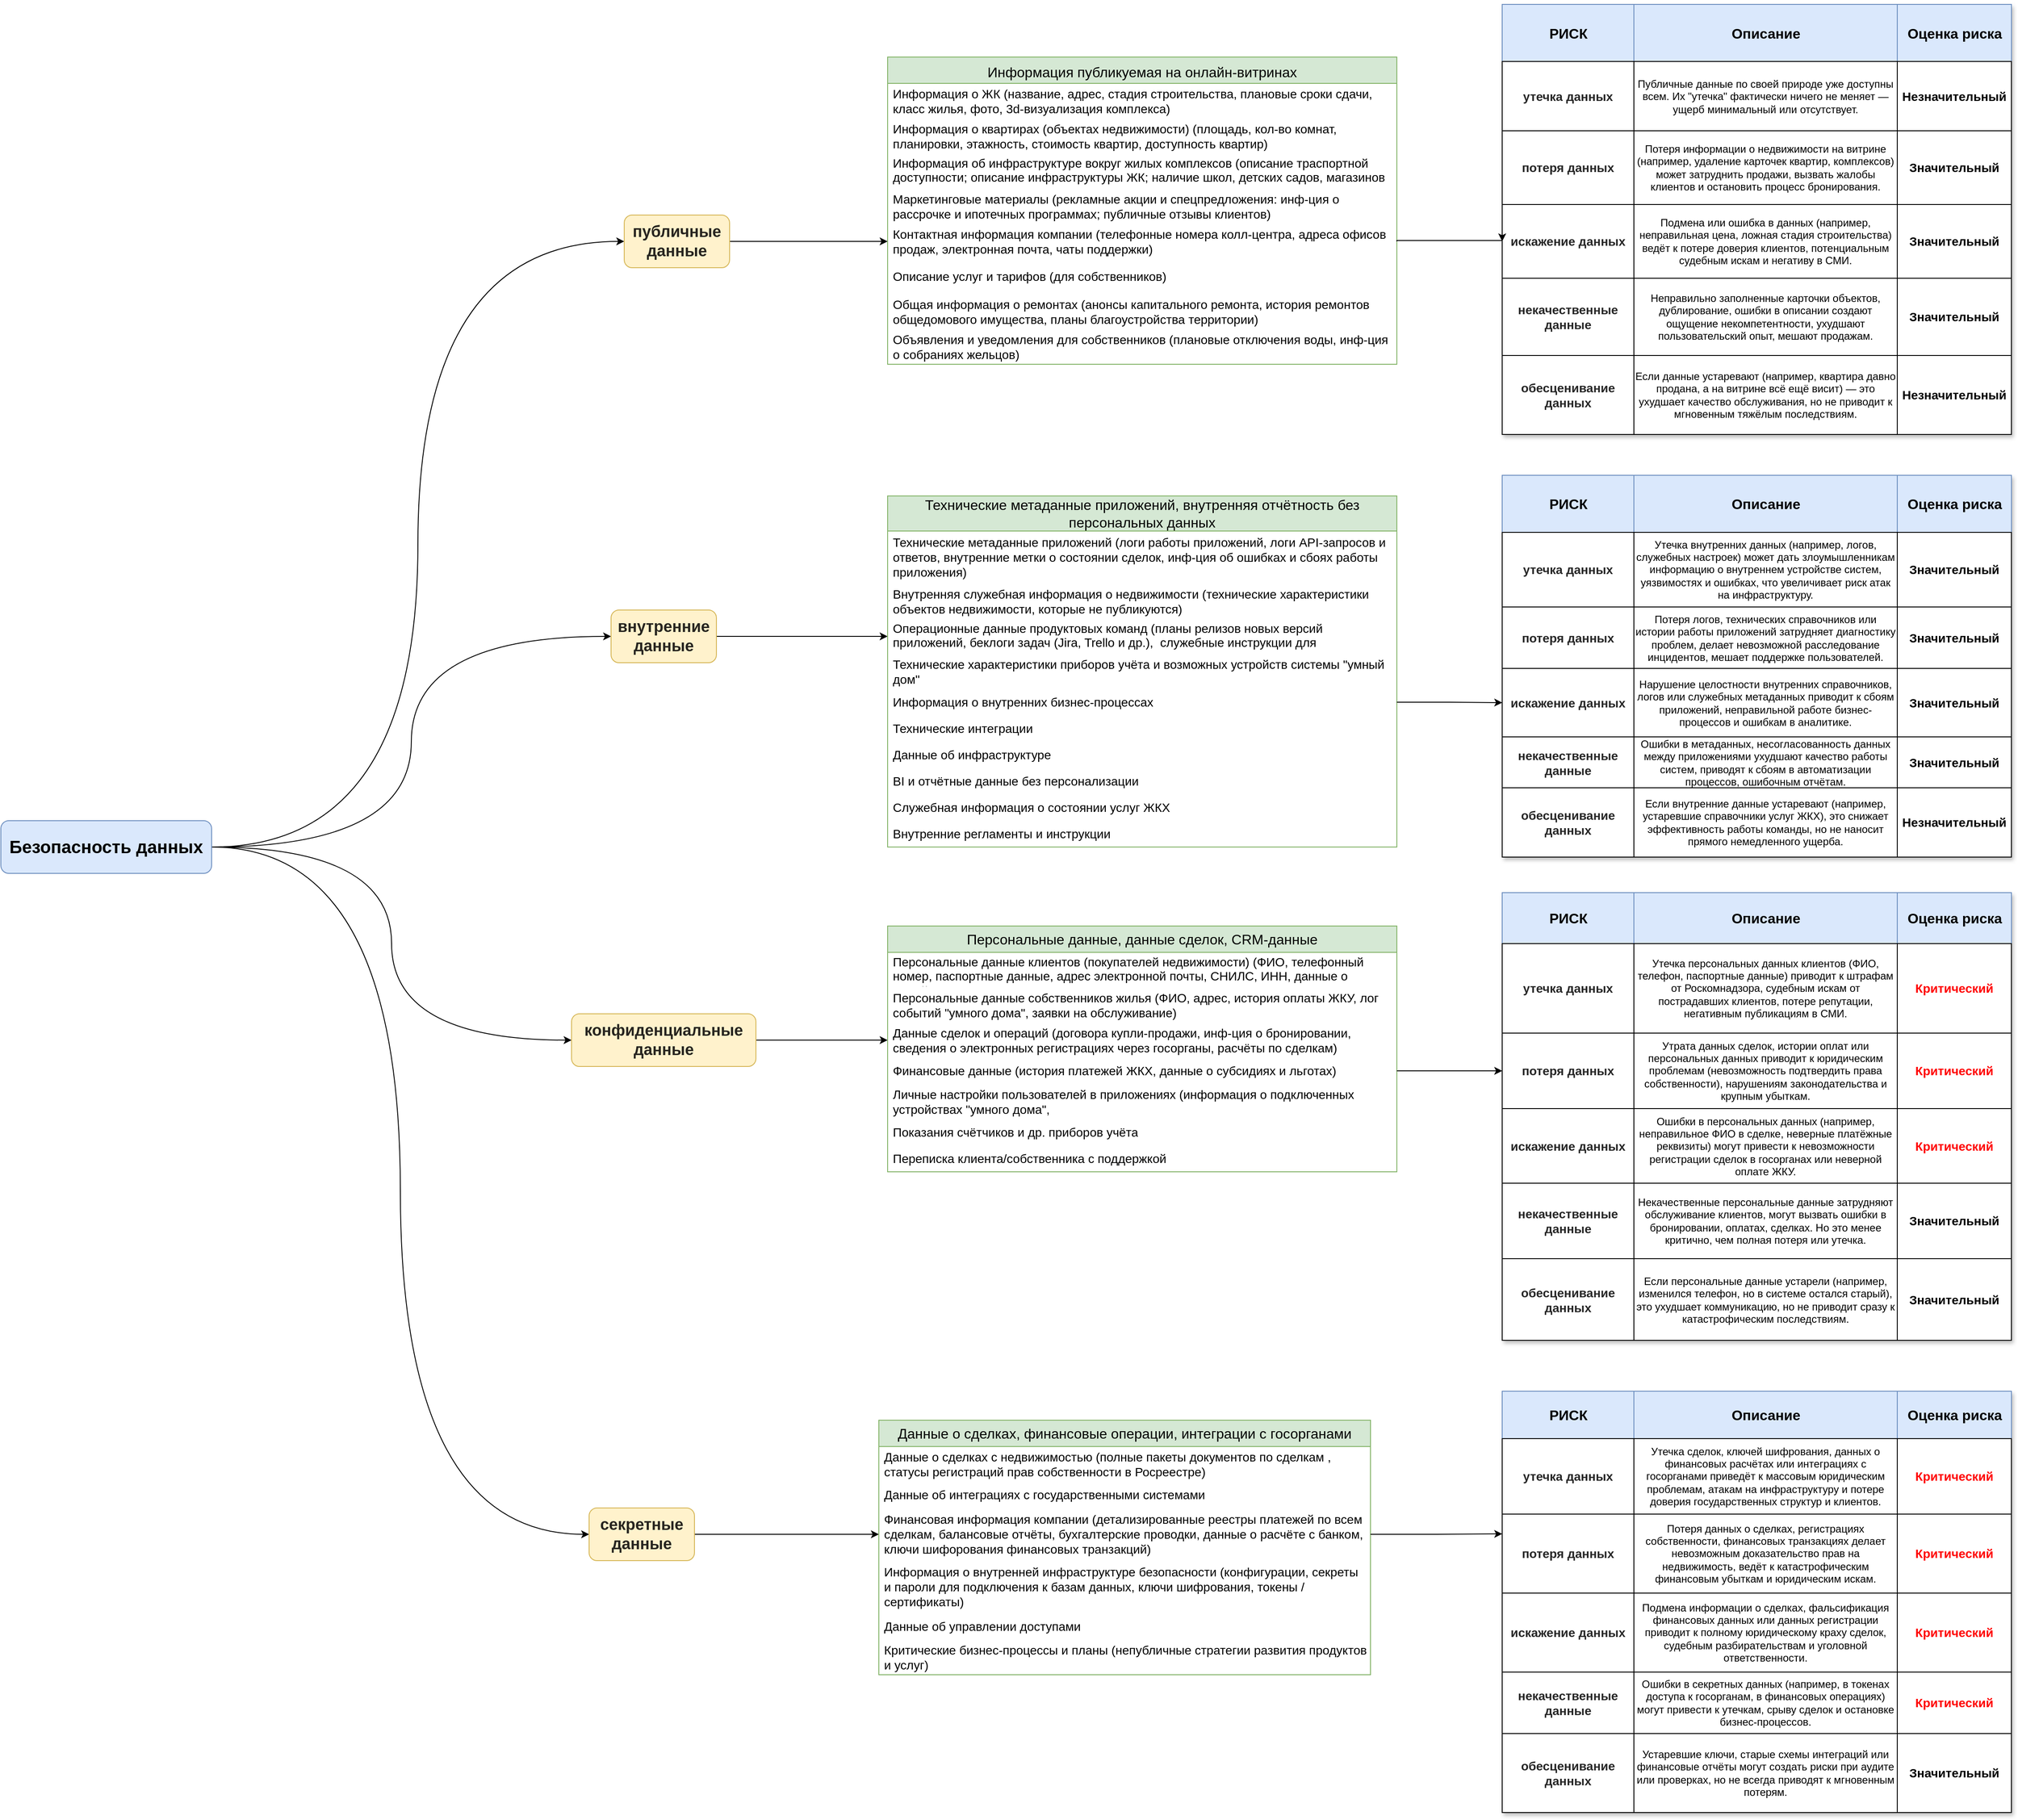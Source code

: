 <mxfile version="28.0.6">
  <diagram name="Page-1" id="e-9zPIymvZuFtbimBzHe">
    <mxGraphModel dx="2204" dy="2540" grid="1" gridSize="10" guides="1" tooltips="1" connect="1" arrows="1" fold="1" page="1" pageScale="1" pageWidth="850" pageHeight="1100" math="0" shadow="0">
      <root>
        <mxCell id="0" />
        <mxCell id="1" parent="0" />
        <mxCell id="YWF08DhNRkhp_eLJQsbM-176" style="edgeStyle=orthogonalEdgeStyle;rounded=0;orthogonalLoop=1;jettySize=auto;html=1;entryX=0;entryY=0.5;entryDx=0;entryDy=0;curved=1;" edge="1" parent="1" source="YWF08DhNRkhp_eLJQsbM-161" target="YWF08DhNRkhp_eLJQsbM-163">
          <mxGeometry relative="1" as="geometry" />
        </mxCell>
        <mxCell id="YWF08DhNRkhp_eLJQsbM-177" style="edgeStyle=orthogonalEdgeStyle;rounded=0;orthogonalLoop=1;jettySize=auto;html=1;entryX=0;entryY=0.5;entryDx=0;entryDy=0;curved=1;" edge="1" parent="1" source="YWF08DhNRkhp_eLJQsbM-161" target="YWF08DhNRkhp_eLJQsbM-173">
          <mxGeometry relative="1" as="geometry" />
        </mxCell>
        <mxCell id="YWF08DhNRkhp_eLJQsbM-178" style="edgeStyle=orthogonalEdgeStyle;rounded=0;orthogonalLoop=1;jettySize=auto;html=1;entryX=0;entryY=0.5;entryDx=0;entryDy=0;curved=1;" edge="1" parent="1" source="YWF08DhNRkhp_eLJQsbM-161" target="YWF08DhNRkhp_eLJQsbM-174">
          <mxGeometry relative="1" as="geometry" />
        </mxCell>
        <mxCell id="YWF08DhNRkhp_eLJQsbM-179" style="edgeStyle=orthogonalEdgeStyle;rounded=0;orthogonalLoop=1;jettySize=auto;html=1;entryX=0;entryY=0.5;entryDx=0;entryDy=0;curved=1;" edge="1" parent="1" source="YWF08DhNRkhp_eLJQsbM-161" target="YWF08DhNRkhp_eLJQsbM-175">
          <mxGeometry relative="1" as="geometry" />
        </mxCell>
        <mxCell id="YWF08DhNRkhp_eLJQsbM-161" value="&lt;font style=&quot;font-size: 20px;&quot;&gt;Безопасность данных&lt;/font&gt;" style="rounded=1;fillColor=#dae8fc;strokeColor=#6c8ebf;whiteSpace=wrap;textShadow=0;labelBorderColor=none;labelBackgroundColor=none;html=1;fontSize=17;fontStyle=1;" vertex="1" parent="1">
          <mxGeometry x="1770" y="1250" width="240" height="60" as="geometry" />
        </mxCell>
        <mxCell id="YWF08DhNRkhp_eLJQsbM-208" style="edgeStyle=orthogonalEdgeStyle;rounded=0;orthogonalLoop=1;jettySize=auto;html=1;entryX=0;entryY=0.5;entryDx=0;entryDy=0;" edge="1" parent="1" source="YWF08DhNRkhp_eLJQsbM-163" target="YWF08DhNRkhp_eLJQsbM-169">
          <mxGeometry relative="1" as="geometry" />
        </mxCell>
        <mxCell id="YWF08DhNRkhp_eLJQsbM-163" value="&lt;span style=&quot;color: rgba(0, 0, 0, 0.85); font-family: &amp;quot;YS Text&amp;quot;, sans-serif; text-align: left; white-space-collapse: preserve-breaks;&quot;&gt;&lt;font style=&quot;font-size: 18px;&quot;&gt;публичные данные&lt;/font&gt;&lt;/span&gt;" style="rounded=1;whiteSpace=wrap;html=1;fillColor=#fff2cc;strokeColor=#d6b656;fontStyle=1" vertex="1" parent="1">
          <mxGeometry x="2480" y="560" width="120" height="60" as="geometry" />
        </mxCell>
        <mxCell id="YWF08DhNRkhp_eLJQsbM-164" value="&lt;div&gt;&lt;font style=&quot;font-size: 16px;&quot;&gt;&lt;br&gt;&lt;/font&gt;&lt;/div&gt;&lt;font style=&quot;font-size: 16px;&quot;&gt;Информация публикуемая на онлайн-витринах&lt;/font&gt;&lt;div&gt;&lt;br&gt;&lt;/div&gt;" style="swimlane;fontStyle=0;childLayout=stackLayout;horizontal=1;startSize=30;horizontalStack=0;resizeParent=1;resizeParentMax=0;resizeLast=0;collapsible=1;marginBottom=0;whiteSpace=wrap;html=1;fillColor=#d5e8d4;strokeColor=#82b366;" vertex="1" parent="1">
          <mxGeometry x="2780" y="380" width="580" height="350" as="geometry">
            <mxRectangle x="-390" y="390" width="300" height="60" as="alternateBounds" />
          </mxGeometry>
        </mxCell>
        <mxCell id="YWF08DhNRkhp_eLJQsbM-165" value="Информация о ЖК (название, адрес, стадия строительства, плановые сроки сдачи, класс жилья, фото, 3d-визуализация комплекса)" style="text;strokeColor=none;fillColor=none;align=left;verticalAlign=middle;spacingLeft=4;spacingRight=4;overflow=hidden;points=[[0,0.5],[1,0.5]];portConstraint=eastwest;rotatable=0;whiteSpace=wrap;html=1;fontSize=14;" vertex="1" parent="YWF08DhNRkhp_eLJQsbM-164">
          <mxGeometry y="30" width="580" height="40" as="geometry" />
        </mxCell>
        <mxCell id="YWF08DhNRkhp_eLJQsbM-166" value="Информация о квартирах (объектах недвижимости) (площадь, кол-во комнат, планировки, этажность, стоимость квартир, доступность квартир)" style="text;strokeColor=none;fillColor=none;align=left;verticalAlign=middle;spacingLeft=4;spacingRight=4;overflow=hidden;points=[[0,0.5],[1,0.5]];portConstraint=eastwest;rotatable=0;whiteSpace=wrap;html=1;fontSize=14;" vertex="1" parent="YWF08DhNRkhp_eLJQsbM-164">
          <mxGeometry y="70" width="580" height="40" as="geometry" />
        </mxCell>
        <mxCell id="YWF08DhNRkhp_eLJQsbM-167" value="Информация об инфраструктуре вокруг жилых комплексов (описание траспортной доступности; описание инфраструктуры ЖК; наличие школ, детских садов, магазинов парков)" style="text;strokeColor=none;fillColor=none;align=left;verticalAlign=middle;spacingLeft=4;spacingRight=4;overflow=hidden;points=[[0,0.5],[1,0.5]];portConstraint=eastwest;rotatable=0;whiteSpace=wrap;html=1;fontSize=14;" vertex="1" parent="YWF08DhNRkhp_eLJQsbM-164">
          <mxGeometry y="110" width="580" height="40" as="geometry" />
        </mxCell>
        <mxCell id="YWF08DhNRkhp_eLJQsbM-168" value="Маркетинговые материалы (рекламные акции и спецпредложения: инф-ция о рассрочке и ипотечных программах; публичные отзывы клиентов)" style="text;strokeColor=none;fillColor=none;align=left;verticalAlign=middle;spacingLeft=4;spacingRight=4;overflow=hidden;points=[[0,0.5],[1,0.5]];portConstraint=eastwest;rotatable=0;whiteSpace=wrap;html=1;fontSize=14;" vertex="1" parent="YWF08DhNRkhp_eLJQsbM-164">
          <mxGeometry y="150" width="580" height="40" as="geometry" />
        </mxCell>
        <mxCell id="YWF08DhNRkhp_eLJQsbM-169" value="Контактная информация компании (телефонные номера колл-центра, адреса офисов продаж, электронная почта, чаты поддержки)" style="text;strokeColor=none;fillColor=none;align=left;verticalAlign=middle;spacingLeft=4;spacingRight=4;overflow=hidden;points=[[0,0.5],[1,0.5]];portConstraint=eastwest;rotatable=0;whiteSpace=wrap;html=1;fontSize=14;" vertex="1" parent="YWF08DhNRkhp_eLJQsbM-164">
          <mxGeometry y="190" width="580" height="40" as="geometry" />
        </mxCell>
        <mxCell id="YWF08DhNRkhp_eLJQsbM-170" value="Описание услуг и тарифов (для собственников)" style="text;strokeColor=none;fillColor=none;align=left;verticalAlign=middle;spacingLeft=4;spacingRight=4;overflow=hidden;points=[[0,0.5],[1,0.5]];portConstraint=eastwest;rotatable=0;whiteSpace=wrap;html=1;fontSize=14;" vertex="1" parent="YWF08DhNRkhp_eLJQsbM-164">
          <mxGeometry y="230" width="580" height="40" as="geometry" />
        </mxCell>
        <mxCell id="YWF08DhNRkhp_eLJQsbM-171" value="Общая информация о ремонтах (анонсы капитального ремонта, история ремонтов общедомового имущества, планы благоустройства территории)" style="text;strokeColor=none;fillColor=none;align=left;verticalAlign=middle;spacingLeft=4;spacingRight=4;overflow=hidden;points=[[0,0.5],[1,0.5]];portConstraint=eastwest;rotatable=0;whiteSpace=wrap;html=1;fontSize=14;" vertex="1" parent="YWF08DhNRkhp_eLJQsbM-164">
          <mxGeometry y="270" width="580" height="40" as="geometry" />
        </mxCell>
        <mxCell id="YWF08DhNRkhp_eLJQsbM-172" value="Объявления и уведомления для собственников (плановые отключения воды, инф-ция о собраниях жельцов)" style="text;strokeColor=none;fillColor=none;align=left;verticalAlign=middle;spacingLeft=4;spacingRight=4;overflow=hidden;points=[[0,0.5],[1,0.5]];portConstraint=eastwest;rotatable=0;whiteSpace=wrap;html=1;fontSize=14;" vertex="1" parent="YWF08DhNRkhp_eLJQsbM-164">
          <mxGeometry y="310" width="580" height="40" as="geometry" />
        </mxCell>
        <mxCell id="YWF08DhNRkhp_eLJQsbM-207" style="edgeStyle=orthogonalEdgeStyle;rounded=0;orthogonalLoop=1;jettySize=auto;html=1;entryX=0;entryY=0.5;entryDx=0;entryDy=0;" edge="1" parent="1" source="YWF08DhNRkhp_eLJQsbM-173" target="YWF08DhNRkhp_eLJQsbM-183">
          <mxGeometry relative="1" as="geometry" />
        </mxCell>
        <mxCell id="YWF08DhNRkhp_eLJQsbM-173" value="&lt;span style=&quot;color: rgba(0, 0, 0, 0.85); font-family: &amp;quot;YS Text&amp;quot;, sans-serif; text-align: left; white-space-collapse: preserve-breaks;&quot;&gt;&lt;font style=&quot;font-size: 18px;&quot;&gt;внутренние данные&lt;/font&gt;&lt;/span&gt;" style="rounded=1;whiteSpace=wrap;html=1;fillColor=#fff2cc;strokeColor=#d6b656;fontStyle=1" vertex="1" parent="1">
          <mxGeometry x="2465" y="1010" width="120" height="60" as="geometry" />
        </mxCell>
        <mxCell id="YWF08DhNRkhp_eLJQsbM-206" style="edgeStyle=orthogonalEdgeStyle;rounded=0;orthogonalLoop=1;jettySize=auto;html=1;entryX=0;entryY=0.5;entryDx=0;entryDy=0;" edge="1" parent="1" source="YWF08DhNRkhp_eLJQsbM-174" target="YWF08DhNRkhp_eLJQsbM-194">
          <mxGeometry relative="1" as="geometry" />
        </mxCell>
        <mxCell id="YWF08DhNRkhp_eLJQsbM-174" value="&lt;span style=&quot;color: rgba(0, 0, 0, 0.85); font-family: &amp;quot;YS Text&amp;quot;, sans-serif; text-align: left; white-space-collapse: preserve-breaks;&quot;&gt;&lt;font style=&quot;font-size: 18px;&quot;&gt;конфиденциальные данные&lt;/font&gt;&lt;/span&gt;" style="rounded=1;whiteSpace=wrap;html=1;fillColor=#fff2cc;strokeColor=#d6b656;fontStyle=1" vertex="1" parent="1">
          <mxGeometry x="2420" y="1470" width="210" height="60" as="geometry" />
        </mxCell>
        <mxCell id="YWF08DhNRkhp_eLJQsbM-209" style="edgeStyle=orthogonalEdgeStyle;rounded=0;orthogonalLoop=1;jettySize=auto;html=1;entryX=0;entryY=0.5;entryDx=0;entryDy=0;" edge="1" parent="1" source="YWF08DhNRkhp_eLJQsbM-175" target="YWF08DhNRkhp_eLJQsbM-202">
          <mxGeometry relative="1" as="geometry" />
        </mxCell>
        <mxCell id="YWF08DhNRkhp_eLJQsbM-175" value="&lt;span style=&quot;color: rgba(0, 0, 0, 0.85); font-family: &amp;quot;YS Text&amp;quot;, sans-serif; text-align: left; white-space-collapse: preserve-breaks;&quot;&gt;&lt;font style=&quot;font-size: 18px;&quot;&gt;секретные данные&lt;/font&gt;&lt;/span&gt;" style="rounded=1;whiteSpace=wrap;html=1;fillColor=#fff2cc;strokeColor=#d6b656;fontStyle=1" vertex="1" parent="1">
          <mxGeometry x="2440" y="2033" width="120" height="60" as="geometry" />
        </mxCell>
        <mxCell id="YWF08DhNRkhp_eLJQsbM-180" value="&lt;font style=&quot;font-size: 16px;&quot;&gt;Технические метаданные приложений, внутренняя отчётность без персональных данных&lt;/font&gt;" style="swimlane;fontStyle=0;childLayout=stackLayout;horizontal=1;startSize=40;horizontalStack=0;resizeParent=1;resizeParentMax=0;resizeLast=0;collapsible=1;marginBottom=0;whiteSpace=wrap;html=1;fillColor=#d5e8d4;strokeColor=#82b366;" vertex="1" parent="1">
          <mxGeometry x="2780" y="880" width="580" height="400" as="geometry" />
        </mxCell>
        <mxCell id="YWF08DhNRkhp_eLJQsbM-181" value="&lt;span data-end=&quot;522&quot; data-start=&quot;484&quot;&gt;Технические метаданные приложений (логи работы приложений, логи API-запросов и ответов, внутренние метки о состоянии сделок, инф-ция об ошибках и сбоях работы приложения)&lt;/span&gt;" style="text;strokeColor=none;fillColor=none;align=left;verticalAlign=middle;spacingLeft=4;spacingRight=4;overflow=hidden;points=[[0,0.5],[1,0.5]];portConstraint=eastwest;rotatable=0;whiteSpace=wrap;html=1;fontSize=14;" vertex="1" parent="YWF08DhNRkhp_eLJQsbM-180">
          <mxGeometry y="40" width="580" height="60" as="geometry" />
        </mxCell>
        <mxCell id="YWF08DhNRkhp_eLJQsbM-182" value="Внутренняя служебная информация о недвижимости (технические характеристики объектов недвижимости, которые не публикуются)" style="text;strokeColor=none;fillColor=none;align=left;verticalAlign=middle;spacingLeft=4;spacingRight=4;overflow=hidden;points=[[0,0.5],[1,0.5]];portConstraint=eastwest;rotatable=0;whiteSpace=wrap;html=1;fontSize=14;" vertex="1" parent="YWF08DhNRkhp_eLJQsbM-180">
          <mxGeometry y="100" width="580" height="40" as="geometry" />
        </mxCell>
        <mxCell id="YWF08DhNRkhp_eLJQsbM-183" value="Операционные данные продуктовых команд (планы релизов новых версий приложений, беклоги задач (Jira, Trello и др.),&amp;nbsp; служебные инструкции для эксплуатации сервисов)" style="text;strokeColor=none;fillColor=none;align=left;verticalAlign=middle;spacingLeft=4;spacingRight=4;overflow=hidden;points=[[0,0.5],[1,0.5]];portConstraint=eastwest;rotatable=0;whiteSpace=wrap;html=1;fontSize=14;" vertex="1" parent="YWF08DhNRkhp_eLJQsbM-180">
          <mxGeometry y="140" width="580" height="40" as="geometry" />
        </mxCell>
        <mxCell id="YWF08DhNRkhp_eLJQsbM-184" value="Технические характеристики приборов учёта и возможных устройств системы &quot;умный дом&quot;" style="text;strokeColor=none;fillColor=none;align=left;verticalAlign=middle;spacingLeft=4;spacingRight=4;overflow=hidden;points=[[0,0.5],[1,0.5]];portConstraint=eastwest;rotatable=0;whiteSpace=wrap;html=1;fontSize=14;" vertex="1" parent="YWF08DhNRkhp_eLJQsbM-180">
          <mxGeometry y="180" width="580" height="40" as="geometry" />
        </mxCell>
        <mxCell id="YWF08DhNRkhp_eLJQsbM-185" value="Информация о внутренних бизнес-процессах" style="text;strokeColor=none;fillColor=none;align=left;verticalAlign=middle;spacingLeft=4;spacingRight=4;overflow=hidden;points=[[0,0.5],[1,0.5]];portConstraint=eastwest;rotatable=0;whiteSpace=wrap;html=1;fontSize=14;" vertex="1" parent="YWF08DhNRkhp_eLJQsbM-180">
          <mxGeometry y="220" width="580" height="30" as="geometry" />
        </mxCell>
        <mxCell id="YWF08DhNRkhp_eLJQsbM-186" value="Технические интеграции" style="text;strokeColor=none;fillColor=none;align=left;verticalAlign=middle;spacingLeft=4;spacingRight=4;overflow=hidden;points=[[0,0.5],[1,0.5]];portConstraint=eastwest;rotatable=0;whiteSpace=wrap;html=1;fontSize=14;" vertex="1" parent="YWF08DhNRkhp_eLJQsbM-180">
          <mxGeometry y="250" width="580" height="30" as="geometry" />
        </mxCell>
        <mxCell id="YWF08DhNRkhp_eLJQsbM-187" value="Данные об инфраструктуре" style="text;strokeColor=none;fillColor=none;align=left;verticalAlign=middle;spacingLeft=4;spacingRight=4;overflow=hidden;points=[[0,0.5],[1,0.5]];portConstraint=eastwest;rotatable=0;whiteSpace=wrap;html=1;fontSize=14;" vertex="1" parent="YWF08DhNRkhp_eLJQsbM-180">
          <mxGeometry y="280" width="580" height="30" as="geometry" />
        </mxCell>
        <mxCell id="YWF08DhNRkhp_eLJQsbM-188" value="BI и отчётные данные без персонализации" style="text;strokeColor=none;fillColor=none;align=left;verticalAlign=middle;spacingLeft=4;spacingRight=4;overflow=hidden;points=[[0,0.5],[1,0.5]];portConstraint=eastwest;rotatable=0;whiteSpace=wrap;html=1;fontSize=14;" vertex="1" parent="YWF08DhNRkhp_eLJQsbM-180">
          <mxGeometry y="310" width="580" height="30" as="geometry" />
        </mxCell>
        <mxCell id="YWF08DhNRkhp_eLJQsbM-189" value="Служебная информация о состоянии услуг ЖКХ" style="text;strokeColor=none;fillColor=none;align=left;verticalAlign=middle;spacingLeft=4;spacingRight=4;overflow=hidden;points=[[0,0.5],[1,0.5]];portConstraint=eastwest;rotatable=0;whiteSpace=wrap;html=1;fontSize=14;" vertex="1" parent="YWF08DhNRkhp_eLJQsbM-180">
          <mxGeometry y="340" width="580" height="30" as="geometry" />
        </mxCell>
        <mxCell id="YWF08DhNRkhp_eLJQsbM-190" value="&lt;span style=&quot;text-align: center;&quot;&gt;Внутренние регламенты&amp;nbsp;&lt;/span&gt;&lt;span style=&quot;text-align: center; background-color: transparent; color: light-dark(rgb(0, 0, 0), rgb(255, 255, 255));&quot;&gt;и инструкции&lt;/span&gt;" style="text;strokeColor=none;fillColor=none;align=left;verticalAlign=middle;spacingLeft=4;spacingRight=4;overflow=hidden;points=[[0,0.5],[1,0.5]];portConstraint=eastwest;rotatable=0;whiteSpace=wrap;html=1;fontSize=14;" vertex="1" parent="YWF08DhNRkhp_eLJQsbM-180">
          <mxGeometry y="370" width="580" height="30" as="geometry" />
        </mxCell>
        <mxCell id="YWF08DhNRkhp_eLJQsbM-191" value="&lt;font style=&quot;font-size: 16px;&quot;&gt;Персональные данные, данные сделок, CRM-данные&lt;/font&gt;" style="swimlane;fontStyle=0;childLayout=stackLayout;horizontal=1;startSize=30;horizontalStack=0;resizeParent=1;resizeParentMax=0;resizeLast=0;collapsible=1;marginBottom=0;whiteSpace=wrap;html=1;fillColor=#d5e8d4;strokeColor=#82b366;" vertex="1" parent="1">
          <mxGeometry x="2780" y="1370" width="580" height="280" as="geometry" />
        </mxCell>
        <mxCell id="YWF08DhNRkhp_eLJQsbM-192" value="&lt;span data-end=&quot;614&quot; data-start=&quot;554&quot;&gt;Персональные данные клиентов (покупателей недвижимости) (ФИО, телефонный номер, паспортные данные, адрес электронной почты, СНИЛС, ИНН, данные о семейном положении)&lt;/span&gt;" style="text;strokeColor=none;fillColor=none;align=left;verticalAlign=middle;spacingLeft=4;spacingRight=4;overflow=hidden;points=[[0,0.5],[1,0.5]];portConstraint=eastwest;rotatable=0;whiteSpace=wrap;html=1;fontSize=14;" vertex="1" parent="YWF08DhNRkhp_eLJQsbM-191">
          <mxGeometry y="30" width="580" height="40" as="geometry" />
        </mxCell>
        <mxCell id="YWF08DhNRkhp_eLJQsbM-193" value="Персональные данные собственников жилья (ФИО, адрес, история оплаты ЖКУ, лог событий &quot;умного дома&quot;, заявки на обслуживание)" style="text;strokeColor=none;fillColor=none;align=left;verticalAlign=middle;spacingLeft=4;spacingRight=4;overflow=hidden;points=[[0,0.5],[1,0.5]];portConstraint=eastwest;rotatable=0;whiteSpace=wrap;html=1;fontSize=14;" vertex="1" parent="YWF08DhNRkhp_eLJQsbM-191">
          <mxGeometry y="70" width="580" height="40" as="geometry" />
        </mxCell>
        <mxCell id="YWF08DhNRkhp_eLJQsbM-194" value="Данные сделок и операций (договора купли-продажи, инф-ция о бронировании, сведения о электронных регистрациях через госорганы, расчёты по сделкам)" style="text;strokeColor=none;fillColor=none;align=left;verticalAlign=middle;spacingLeft=4;spacingRight=4;overflow=hidden;points=[[0,0.5],[1,0.5]];portConstraint=eastwest;rotatable=0;whiteSpace=wrap;html=1;fontSize=14;" vertex="1" parent="YWF08DhNRkhp_eLJQsbM-191">
          <mxGeometry y="110" width="580" height="40" as="geometry" />
        </mxCell>
        <mxCell id="YWF08DhNRkhp_eLJQsbM-195" value="Финансовые данные (история платежей ЖКХ, данные о субсидиях и льготах)" style="text;strokeColor=none;fillColor=none;align=left;verticalAlign=middle;spacingLeft=4;spacingRight=4;overflow=hidden;points=[[0,0.5],[1,0.5]];portConstraint=eastwest;rotatable=0;whiteSpace=wrap;html=1;fontSize=14;" vertex="1" parent="YWF08DhNRkhp_eLJQsbM-191">
          <mxGeometry y="150" width="580" height="30" as="geometry" />
        </mxCell>
        <mxCell id="YWF08DhNRkhp_eLJQsbM-196" value="Личные настройки пользователей в приложениях (информация о подключенных устройствах &quot;умного дома&quot;," style="text;strokeColor=none;fillColor=none;align=left;verticalAlign=middle;spacingLeft=4;spacingRight=4;overflow=hidden;points=[[0,0.5],[1,0.5]];portConstraint=eastwest;rotatable=0;whiteSpace=wrap;html=1;fontSize=14;" vertex="1" parent="YWF08DhNRkhp_eLJQsbM-191">
          <mxGeometry y="180" width="580" height="40" as="geometry" />
        </mxCell>
        <mxCell id="YWF08DhNRkhp_eLJQsbM-197" value="Показания счётчиков и др. приборов учёта" style="text;strokeColor=none;fillColor=none;align=left;verticalAlign=middle;spacingLeft=4;spacingRight=4;overflow=hidden;points=[[0,0.5],[1,0.5]];portConstraint=eastwest;rotatable=0;whiteSpace=wrap;html=1;fontSize=14;" vertex="1" parent="YWF08DhNRkhp_eLJQsbM-191">
          <mxGeometry y="220" width="580" height="30" as="geometry" />
        </mxCell>
        <mxCell id="YWF08DhNRkhp_eLJQsbM-198" value="Переписка клиента/собственника с поддержкой" style="text;strokeColor=none;fillColor=none;align=left;verticalAlign=middle;spacingLeft=4;spacingRight=4;overflow=hidden;points=[[0,0.5],[1,0.5]];portConstraint=eastwest;rotatable=0;whiteSpace=wrap;html=1;fontSize=14;" vertex="1" parent="YWF08DhNRkhp_eLJQsbM-191">
          <mxGeometry y="250" width="580" height="30" as="geometry" />
        </mxCell>
        <mxCell id="YWF08DhNRkhp_eLJQsbM-199" value="&lt;font style=&quot;font-size: 16px;&quot;&gt;Данные о сделках, финансовые операции, интеграции с госорганами&lt;/font&gt;" style="swimlane;fontStyle=0;childLayout=stackLayout;horizontal=1;startSize=30;horizontalStack=0;resizeParent=1;resizeParentMax=0;resizeLast=0;collapsible=1;marginBottom=0;whiteSpace=wrap;html=1;fillColor=#d5e8d4;strokeColor=#82b366;" vertex="1" parent="1">
          <mxGeometry x="2770" y="1933" width="560" height="290" as="geometry" />
        </mxCell>
        <mxCell id="YWF08DhNRkhp_eLJQsbM-200" value="Данные о сделках с недвижимостью (полные пакеты документов по сделкам , статусы регистраций прав собственности в Росреестре)" style="text;strokeColor=none;fillColor=none;align=left;verticalAlign=middle;spacingLeft=4;spacingRight=4;overflow=hidden;points=[[0,0.5],[1,0.5]];portConstraint=eastwest;rotatable=0;whiteSpace=wrap;html=1;fontSize=14;" vertex="1" parent="YWF08DhNRkhp_eLJQsbM-199">
          <mxGeometry y="30" width="560" height="40" as="geometry" />
        </mxCell>
        <mxCell id="YWF08DhNRkhp_eLJQsbM-201" value="&lt;span data-end=&quot;974&quot; data-start=&quot;919&quot;&gt;Данные об интеграциях с государственными системами&lt;/span&gt;" style="text;strokeColor=none;fillColor=none;align=left;verticalAlign=middle;spacingLeft=4;spacingRight=4;overflow=hidden;points=[[0,0.5],[1,0.5]];portConstraint=eastwest;rotatable=0;whiteSpace=wrap;html=1;fontSize=14;" vertex="1" parent="YWF08DhNRkhp_eLJQsbM-199">
          <mxGeometry y="70" width="560" height="30" as="geometry" />
        </mxCell>
        <mxCell id="YWF08DhNRkhp_eLJQsbM-202" value="Финансовая информация компании (детализированные реестры платежей по всем сделкам, балансовые отчёты, бухгалтерские проводки, данные о расчёте с банком, ключи шифорования финансовых транзакций)" style="text;strokeColor=none;fillColor=none;align=left;verticalAlign=middle;spacingLeft=4;spacingRight=4;overflow=hidden;points=[[0,0.5],[1,0.5]];portConstraint=eastwest;rotatable=0;whiteSpace=wrap;html=1;fontSize=14;" vertex="1" parent="YWF08DhNRkhp_eLJQsbM-199">
          <mxGeometry y="100" width="560" height="60" as="geometry" />
        </mxCell>
        <mxCell id="YWF08DhNRkhp_eLJQsbM-203" value="Информация о внутренней инфраструктуре безопасности (конфигурации, секреты и пароли для подключения к базам данных, ключи шифрования,&amp;nbsp;&lt;span style=&quot;text-align: center;&quot;&gt;токены / сертификаты&lt;/span&gt;)" style="text;strokeColor=none;fillColor=none;align=left;verticalAlign=middle;spacingLeft=4;spacingRight=4;overflow=hidden;points=[[0,0.5],[1,0.5]];portConstraint=eastwest;rotatable=0;whiteSpace=wrap;html=1;fontSize=14;" vertex="1" parent="YWF08DhNRkhp_eLJQsbM-199">
          <mxGeometry y="160" width="560" height="60" as="geometry" />
        </mxCell>
        <mxCell id="YWF08DhNRkhp_eLJQsbM-204" value="Данные об управлении доступами" style="text;strokeColor=none;fillColor=none;align=left;verticalAlign=middle;spacingLeft=4;spacingRight=4;overflow=hidden;points=[[0,0.5],[1,0.5]];portConstraint=eastwest;rotatable=0;whiteSpace=wrap;html=1;fontSize=14;" vertex="1" parent="YWF08DhNRkhp_eLJQsbM-199">
          <mxGeometry y="220" width="560" height="30" as="geometry" />
        </mxCell>
        <mxCell id="YWF08DhNRkhp_eLJQsbM-205" value="Критические бизнес-процессы и планы (непубличные стратегии развития продуктов и услуг)" style="text;strokeColor=none;fillColor=none;align=left;verticalAlign=middle;spacingLeft=4;spacingRight=4;overflow=hidden;points=[[0,0.5],[1,0.5]];portConstraint=eastwest;rotatable=0;whiteSpace=wrap;html=1;fontSize=14;" vertex="1" parent="YWF08DhNRkhp_eLJQsbM-199">
          <mxGeometry y="250" width="560" height="40" as="geometry" />
        </mxCell>
        <mxCell id="YWF08DhNRkhp_eLJQsbM-210" value="Assets" style="childLayout=tableLayout;recursiveResize=0;strokeColor=#98bf21;fillColor=#A7C942;shadow=1;" vertex="1" parent="1">
          <mxGeometry x="3480" y="320" width="580" height="490.0" as="geometry" />
        </mxCell>
        <mxCell id="YWF08DhNRkhp_eLJQsbM-211" style="shape=tableRow;horizontal=0;startSize=0;swimlaneHead=0;swimlaneBody=0;top=0;left=0;bottom=0;right=0;dropTarget=0;collapsible=0;recursiveResize=0;expand=0;fontStyle=0;strokeColor=inherit;fillColor=#ffffff;" vertex="1" parent="YWF08DhNRkhp_eLJQsbM-210">
          <mxGeometry width="580" height="65" as="geometry" />
        </mxCell>
        <mxCell id="YWF08DhNRkhp_eLJQsbM-212" value="&lt;font style=&quot;font-size: 16px;&quot;&gt;РИСК&lt;/font&gt;" style="connectable=0;recursiveResize=0;strokeColor=#6c8ebf;fillColor=#dae8fc;align=center;fontStyle=1;html=1;" vertex="1" parent="YWF08DhNRkhp_eLJQsbM-211">
          <mxGeometry width="150" height="65" as="geometry">
            <mxRectangle width="150" height="65" as="alternateBounds" />
          </mxGeometry>
        </mxCell>
        <mxCell id="YWF08DhNRkhp_eLJQsbM-213" value="&lt;font style=&quot;font-size: 16px;&quot;&gt;Описание&lt;/font&gt;" style="connectable=0;recursiveResize=0;strokeColor=#6c8ebf;fillColor=#dae8fc;align=center;fontStyle=1;html=1;" vertex="1" parent="YWF08DhNRkhp_eLJQsbM-211">
          <mxGeometry x="150" width="300" height="65" as="geometry">
            <mxRectangle width="300" height="65" as="alternateBounds" />
          </mxGeometry>
        </mxCell>
        <mxCell id="YWF08DhNRkhp_eLJQsbM-214" value="&lt;font style=&quot;font-size: 16px;&quot;&gt;Оценка риска&lt;/font&gt;" style="connectable=0;recursiveResize=0;strokeColor=#6c8ebf;fillColor=#dae8fc;align=center;fontStyle=1;html=1;" vertex="1" parent="YWF08DhNRkhp_eLJQsbM-211">
          <mxGeometry x="450" width="130" height="65" as="geometry">
            <mxRectangle width="130" height="65" as="alternateBounds" />
          </mxGeometry>
        </mxCell>
        <mxCell id="YWF08DhNRkhp_eLJQsbM-215" value="" style="shape=tableRow;horizontal=0;startSize=0;swimlaneHead=0;swimlaneBody=0;top=0;left=0;bottom=0;right=0;dropTarget=0;collapsible=0;recursiveResize=0;expand=0;fontStyle=0;" vertex="1" parent="YWF08DhNRkhp_eLJQsbM-210">
          <mxGeometry y="65" width="580" height="79" as="geometry" />
        </mxCell>
        <mxCell id="YWF08DhNRkhp_eLJQsbM-216" value="&lt;span style=&quot;color: rgba(0, 0, 0, 0.85); font-family: &amp;quot;YS Text&amp;quot;, sans-serif; text-align: left; white-space-collapse: preserve-breaks;&quot;&gt;&lt;font style=&quot;font-size: 14px;&quot;&gt;&lt;b&gt;утечка данных&lt;/b&gt;&lt;/font&gt;&lt;/span&gt;" style="connectable=0;recursiveResize=0;align=center;whiteSpace=wrap;html=1;" vertex="1" parent="YWF08DhNRkhp_eLJQsbM-215">
          <mxGeometry width="150" height="79" as="geometry">
            <mxRectangle width="150" height="79" as="alternateBounds" />
          </mxGeometry>
        </mxCell>
        <mxCell id="YWF08DhNRkhp_eLJQsbM-217" value="&lt;meta charset=&quot;utf-8&quot;&gt;Публичные данные по своей природе уже доступны всем. Их &quot;утечка&quot; фактически ничего не меняет — ущерб минимальный или отсутствует." style="connectable=0;recursiveResize=0;align=center;whiteSpace=wrap;html=1;" vertex="1" parent="YWF08DhNRkhp_eLJQsbM-215">
          <mxGeometry x="150" width="300" height="79" as="geometry">
            <mxRectangle width="300" height="79" as="alternateBounds" />
          </mxGeometry>
        </mxCell>
        <mxCell id="YWF08DhNRkhp_eLJQsbM-218" value="&lt;font style=&quot;font-size: 14px;&quot;&gt;&lt;b&gt;Незначительный&lt;/b&gt;&lt;/font&gt;" style="connectable=0;recursiveResize=0;align=center;whiteSpace=wrap;html=1;" vertex="1" parent="YWF08DhNRkhp_eLJQsbM-215">
          <mxGeometry x="450" width="130" height="79" as="geometry">
            <mxRectangle width="130" height="79" as="alternateBounds" />
          </mxGeometry>
        </mxCell>
        <mxCell id="YWF08DhNRkhp_eLJQsbM-219" value="" style="shape=tableRow;horizontal=0;startSize=0;swimlaneHead=0;swimlaneBody=0;top=0;left=0;bottom=0;right=0;dropTarget=0;collapsible=0;recursiveResize=0;expand=0;fontStyle=1;" vertex="1" parent="YWF08DhNRkhp_eLJQsbM-210">
          <mxGeometry y="144" width="580" height="84" as="geometry" />
        </mxCell>
        <mxCell id="YWF08DhNRkhp_eLJQsbM-220" value="&lt;span style=&quot;color: rgba(0, 0, 0, 0.85); font-family: &amp;quot;YS Text&amp;quot;, sans-serif; text-align: left; white-space-collapse: preserve-breaks;&quot;&gt;&lt;font style=&quot;font-size: 14px;&quot;&gt;&lt;b&gt;потеря данных&lt;/b&gt;&lt;/font&gt;&lt;/span&gt;" style="connectable=0;recursiveResize=0;whiteSpace=wrap;html=1;" vertex="1" parent="YWF08DhNRkhp_eLJQsbM-219">
          <mxGeometry width="150" height="84" as="geometry">
            <mxRectangle width="150" height="84" as="alternateBounds" />
          </mxGeometry>
        </mxCell>
        <mxCell id="YWF08DhNRkhp_eLJQsbM-221" value="Потеря информации о недвижимости на витрине (например, удаление карточек квартир, комплексов) может затруднить продажи, вызвать жалобы клиентов и остановить процесс бронирования." style="connectable=0;recursiveResize=0;whiteSpace=wrap;html=1;" vertex="1" parent="YWF08DhNRkhp_eLJQsbM-219">
          <mxGeometry x="150" width="300" height="84" as="geometry">
            <mxRectangle width="300" height="84" as="alternateBounds" />
          </mxGeometry>
        </mxCell>
        <mxCell id="YWF08DhNRkhp_eLJQsbM-222" value="&lt;font style=&quot;font-size: 14px;&quot;&gt;&lt;b&gt;Значительный&lt;/b&gt;&lt;/font&gt;" style="connectable=0;recursiveResize=0;whiteSpace=wrap;html=1;" vertex="1" parent="YWF08DhNRkhp_eLJQsbM-219">
          <mxGeometry x="450" width="130" height="84" as="geometry">
            <mxRectangle width="130" height="84" as="alternateBounds" />
          </mxGeometry>
        </mxCell>
        <mxCell id="YWF08DhNRkhp_eLJQsbM-223" value="" style="shape=tableRow;horizontal=0;startSize=0;swimlaneHead=0;swimlaneBody=0;top=0;left=0;bottom=0;right=0;dropTarget=0;collapsible=0;recursiveResize=0;expand=0;fontStyle=0;" vertex="1" parent="YWF08DhNRkhp_eLJQsbM-210">
          <mxGeometry y="228" width="580" height="84" as="geometry" />
        </mxCell>
        <mxCell id="YWF08DhNRkhp_eLJQsbM-224" value="&lt;span style=&quot;color: rgba(0, 0, 0, 0.85); font-family: &amp;quot;YS Text&amp;quot;, sans-serif; text-align: left; white-space-collapse: preserve-breaks;&quot;&gt;&lt;font style=&quot;font-size: 14px;&quot;&gt;&lt;b&gt;искажение данных&lt;/b&gt;&lt;/font&gt;&lt;/span&gt;" style="connectable=0;recursiveResize=0;fontStyle=0;align=center;whiteSpace=wrap;html=1;" vertex="1" parent="YWF08DhNRkhp_eLJQsbM-223">
          <mxGeometry width="150" height="84" as="geometry">
            <mxRectangle width="150" height="84" as="alternateBounds" />
          </mxGeometry>
        </mxCell>
        <mxCell id="YWF08DhNRkhp_eLJQsbM-225" value="Подмена или ошибка в данных (например, неправильная цена, ложная стадия строительства) ведёт к потере доверия клиентов, потенциальным судебным искам и негативу в СМИ." style="connectable=0;recursiveResize=0;fontStyle=0;align=center;whiteSpace=wrap;html=1;" vertex="1" parent="YWF08DhNRkhp_eLJQsbM-223">
          <mxGeometry x="150" width="300" height="84" as="geometry">
            <mxRectangle width="300" height="84" as="alternateBounds" />
          </mxGeometry>
        </mxCell>
        <mxCell id="YWF08DhNRkhp_eLJQsbM-226" value="&lt;b&gt;&lt;font style=&quot;font-size: 14px;&quot;&gt;Значительный&lt;/font&gt;&lt;/b&gt;" style="connectable=0;recursiveResize=0;fontStyle=0;align=center;whiteSpace=wrap;html=1;" vertex="1" parent="YWF08DhNRkhp_eLJQsbM-223">
          <mxGeometry x="450" width="130" height="84" as="geometry">
            <mxRectangle width="130" height="84" as="alternateBounds" />
          </mxGeometry>
        </mxCell>
        <mxCell id="YWF08DhNRkhp_eLJQsbM-227" value="" style="shape=tableRow;horizontal=0;startSize=0;swimlaneHead=0;swimlaneBody=0;top=0;left=0;bottom=0;right=0;dropTarget=0;collapsible=0;recursiveResize=0;expand=0;fontStyle=1;" vertex="1" parent="YWF08DhNRkhp_eLJQsbM-210">
          <mxGeometry y="312" width="580" height="88" as="geometry" />
        </mxCell>
        <mxCell id="YWF08DhNRkhp_eLJQsbM-228" value="&lt;span style=&quot;color: rgba(0, 0, 0, 0.85); font-family: &amp;quot;YS Text&amp;quot;, sans-serif; text-align: left; white-space-collapse: preserve-breaks;&quot;&gt;&lt;b style=&quot;&quot;&gt;&lt;font style=&quot;font-size: 14px;&quot;&gt;некачественные данные&lt;/font&gt;&lt;/b&gt;&lt;/span&gt;" style="connectable=0;recursiveResize=0;whiteSpace=wrap;html=1;" vertex="1" parent="YWF08DhNRkhp_eLJQsbM-227">
          <mxGeometry width="150" height="88" as="geometry">
            <mxRectangle width="150" height="88" as="alternateBounds" />
          </mxGeometry>
        </mxCell>
        <mxCell id="YWF08DhNRkhp_eLJQsbM-229" value="Неправильно заполненные карточки объектов, дублирование, ошибки в описании создают ощущение некомпетентности, ухудшают пользовательский опыт, мешают продажам." style="connectable=0;recursiveResize=0;whiteSpace=wrap;html=1;" vertex="1" parent="YWF08DhNRkhp_eLJQsbM-227">
          <mxGeometry x="150" width="300" height="88" as="geometry">
            <mxRectangle width="300" height="88" as="alternateBounds" />
          </mxGeometry>
        </mxCell>
        <mxCell id="YWF08DhNRkhp_eLJQsbM-230" value="Значительный" style="connectable=0;recursiveResize=0;whiteSpace=wrap;html=1;fontSize=14;fontStyle=1" vertex="1" parent="YWF08DhNRkhp_eLJQsbM-227">
          <mxGeometry x="450" width="130" height="88" as="geometry">
            <mxRectangle width="130" height="88" as="alternateBounds" />
          </mxGeometry>
        </mxCell>
        <mxCell id="YWF08DhNRkhp_eLJQsbM-231" style="shape=tableRow;horizontal=0;startSize=0;swimlaneHead=0;swimlaneBody=0;top=0;left=0;bottom=0;right=0;dropTarget=0;collapsible=0;recursiveResize=0;expand=0;fontStyle=1;" vertex="1" parent="YWF08DhNRkhp_eLJQsbM-210">
          <mxGeometry y="400" width="580" height="90" as="geometry" />
        </mxCell>
        <mxCell id="YWF08DhNRkhp_eLJQsbM-232" value="&lt;span style=&quot;color: rgba(0, 0, 0, 0.85); font-family: &amp;quot;YS Text&amp;quot;, sans-serif; text-align: left; white-space-collapse: preserve-breaks;&quot;&gt;&lt;b style=&quot;&quot;&gt;&lt;font style=&quot;font-size: 14px;&quot;&gt;обесценивание данных&lt;/font&gt;&lt;/b&gt;&lt;/span&gt;" style="connectable=0;recursiveResize=0;whiteSpace=wrap;html=1;" vertex="1" parent="YWF08DhNRkhp_eLJQsbM-231">
          <mxGeometry width="150" height="90" as="geometry">
            <mxRectangle width="150" height="90" as="alternateBounds" />
          </mxGeometry>
        </mxCell>
        <mxCell id="YWF08DhNRkhp_eLJQsbM-233" value="Если данные устаревают (например, квартира давно продана, а на витрине всё ещё висит) — это ухудшает качество обслуживания, но не приводит к мгновенным тяжёлым последствиям." style="connectable=0;recursiveResize=0;whiteSpace=wrap;html=1;" vertex="1" parent="YWF08DhNRkhp_eLJQsbM-231">
          <mxGeometry x="150" width="300" height="90" as="geometry">
            <mxRectangle width="300" height="90" as="alternateBounds" />
          </mxGeometry>
        </mxCell>
        <mxCell id="YWF08DhNRkhp_eLJQsbM-234" value="Незначительный" style="connectable=0;recursiveResize=0;whiteSpace=wrap;html=1;fontSize=14;fontStyle=1" vertex="1" parent="YWF08DhNRkhp_eLJQsbM-231">
          <mxGeometry x="450" width="130" height="90" as="geometry">
            <mxRectangle width="130" height="90" as="alternateBounds" />
          </mxGeometry>
        </mxCell>
        <mxCell id="YWF08DhNRkhp_eLJQsbM-235" style="edgeStyle=orthogonalEdgeStyle;rounded=0;orthogonalLoop=1;jettySize=auto;html=1;exitX=1;exitY=0.5;exitDx=0;exitDy=0;entryX=0;entryY=0.5;entryDx=0;entryDy=0;" edge="1" parent="1" source="YWF08DhNRkhp_eLJQsbM-169" target="YWF08DhNRkhp_eLJQsbM-223">
          <mxGeometry relative="1" as="geometry">
            <mxPoint x="3450.0" y="588.857" as="targetPoint" />
            <Array as="points">
              <mxPoint x="3480" y="589" />
            </Array>
          </mxGeometry>
        </mxCell>
        <mxCell id="YWF08DhNRkhp_eLJQsbM-236" value="Assets" style="childLayout=tableLayout;recursiveResize=0;strokeColor=#6c8ebf;fillColor=#dae8fc;shadow=1;" vertex="1" parent="1">
          <mxGeometry x="3480" y="856.5" width="580" height="435.0" as="geometry" />
        </mxCell>
        <mxCell id="YWF08DhNRkhp_eLJQsbM-237" style="shape=tableRow;horizontal=0;startSize=0;swimlaneHead=0;swimlaneBody=0;top=0;left=0;bottom=0;right=0;dropTarget=0;collapsible=0;recursiveResize=0;expand=0;fontStyle=0;strokeColor=#d6b656;fillColor=#fff2cc;" vertex="1" parent="YWF08DhNRkhp_eLJQsbM-236">
          <mxGeometry width="580" height="65" as="geometry" />
        </mxCell>
        <mxCell id="YWF08DhNRkhp_eLJQsbM-238" value="&lt;font style=&quot;font-size: 16px;&quot;&gt;РИСК&lt;/font&gt;" style="connectable=0;recursiveResize=0;strokeColor=#6c8ebf;fillColor=#dae8fc;align=center;fontStyle=1;html=1;" vertex="1" parent="YWF08DhNRkhp_eLJQsbM-237">
          <mxGeometry width="150" height="65" as="geometry">
            <mxRectangle width="150" height="65" as="alternateBounds" />
          </mxGeometry>
        </mxCell>
        <mxCell id="YWF08DhNRkhp_eLJQsbM-239" value="&lt;font style=&quot;font-size: 16px;&quot;&gt;Описание&lt;/font&gt;" style="connectable=0;recursiveResize=0;strokeColor=#6c8ebf;fillColor=#dae8fc;align=center;fontStyle=1;html=1;" vertex="1" parent="YWF08DhNRkhp_eLJQsbM-237">
          <mxGeometry x="150" width="300" height="65" as="geometry">
            <mxRectangle width="300" height="65" as="alternateBounds" />
          </mxGeometry>
        </mxCell>
        <mxCell id="YWF08DhNRkhp_eLJQsbM-240" value="&lt;font style=&quot;font-size: 16px;&quot;&gt;Оценка риска&lt;/font&gt;" style="connectable=0;recursiveResize=0;strokeColor=#6c8ebf;fillColor=#dae8fc;align=center;fontStyle=1;html=1;" vertex="1" parent="YWF08DhNRkhp_eLJQsbM-237">
          <mxGeometry x="450" width="130" height="65" as="geometry">
            <mxRectangle width="130" height="65" as="alternateBounds" />
          </mxGeometry>
        </mxCell>
        <mxCell id="YWF08DhNRkhp_eLJQsbM-241" value="" style="shape=tableRow;horizontal=0;startSize=0;swimlaneHead=0;swimlaneBody=0;top=0;left=0;bottom=0;right=0;dropTarget=0;collapsible=0;recursiveResize=0;expand=0;fontStyle=0;strokeColor=inherit;fillColor=#ffffff;" vertex="1" parent="YWF08DhNRkhp_eLJQsbM-236">
          <mxGeometry y="65" width="580" height="85" as="geometry" />
        </mxCell>
        <mxCell id="YWF08DhNRkhp_eLJQsbM-242" value="&lt;span style=&quot;color: rgba(0, 0, 0, 0.85); font-family: &amp;quot;YS Text&amp;quot;, sans-serif; text-align: left; white-space-collapse: preserve-breaks;&quot;&gt;&lt;font style=&quot;font-size: 14px;&quot;&gt;&lt;b&gt;утечка данных&lt;/b&gt;&lt;/font&gt;&lt;/span&gt;" style="connectable=0;recursiveResize=0;align=center;whiteSpace=wrap;html=1;" vertex="1" parent="YWF08DhNRkhp_eLJQsbM-241">
          <mxGeometry width="150" height="85" as="geometry">
            <mxRectangle width="150" height="85" as="alternateBounds" />
          </mxGeometry>
        </mxCell>
        <mxCell id="YWF08DhNRkhp_eLJQsbM-243" value="Утечка внутренних данных (например, логов, служебных настроек) может дать злоумышленникам информацию о внутреннем устройстве систем, уязвимостях и ошибках, что увеличивает риск атак на инфраструктуру." style="connectable=0;recursiveResize=0;align=center;whiteSpace=wrap;html=1;" vertex="1" parent="YWF08DhNRkhp_eLJQsbM-241">
          <mxGeometry x="150" width="300" height="85" as="geometry">
            <mxRectangle width="300" height="85" as="alternateBounds" />
          </mxGeometry>
        </mxCell>
        <mxCell id="YWF08DhNRkhp_eLJQsbM-244" value="Значительный" style="connectable=0;recursiveResize=0;align=center;whiteSpace=wrap;html=1;fontSize=14;fontStyle=1" vertex="1" parent="YWF08DhNRkhp_eLJQsbM-241">
          <mxGeometry x="450" width="130" height="85" as="geometry">
            <mxRectangle width="130" height="85" as="alternateBounds" />
          </mxGeometry>
        </mxCell>
        <mxCell id="YWF08DhNRkhp_eLJQsbM-245" value="" style="shape=tableRow;horizontal=0;startSize=0;swimlaneHead=0;swimlaneBody=0;top=0;left=0;bottom=0;right=0;dropTarget=0;collapsible=0;recursiveResize=0;expand=0;fontStyle=1;" vertex="1" parent="YWF08DhNRkhp_eLJQsbM-236">
          <mxGeometry y="150" width="580" height="70" as="geometry" />
        </mxCell>
        <mxCell id="YWF08DhNRkhp_eLJQsbM-246" value="&lt;span style=&quot;color: rgba(0, 0, 0, 0.85); font-family: &amp;quot;YS Text&amp;quot;, sans-serif; text-align: left; white-space-collapse: preserve-breaks;&quot;&gt;&lt;font style=&quot;font-size: 14px;&quot;&gt;&lt;b&gt;потеря данных&lt;/b&gt;&lt;/font&gt;&lt;/span&gt;" style="connectable=0;recursiveResize=0;whiteSpace=wrap;html=1;" vertex="1" parent="YWF08DhNRkhp_eLJQsbM-245">
          <mxGeometry width="150" height="70" as="geometry">
            <mxRectangle width="150" height="70" as="alternateBounds" />
          </mxGeometry>
        </mxCell>
        <mxCell id="YWF08DhNRkhp_eLJQsbM-247" value="Потеря логов, технических справочников или истории работы приложений затрудняет диагностику проблем, делает невозможной расследование инцидентов, мешает поддержке пользователей." style="connectable=0;recursiveResize=0;whiteSpace=wrap;html=1;" vertex="1" parent="YWF08DhNRkhp_eLJQsbM-245">
          <mxGeometry x="150" width="300" height="70" as="geometry">
            <mxRectangle width="300" height="70" as="alternateBounds" />
          </mxGeometry>
        </mxCell>
        <mxCell id="YWF08DhNRkhp_eLJQsbM-248" value="Значительный" style="connectable=0;recursiveResize=0;whiteSpace=wrap;html=1;fontSize=14;fontStyle=1" vertex="1" parent="YWF08DhNRkhp_eLJQsbM-245">
          <mxGeometry x="450" width="130" height="70" as="geometry">
            <mxRectangle width="130" height="70" as="alternateBounds" />
          </mxGeometry>
        </mxCell>
        <mxCell id="YWF08DhNRkhp_eLJQsbM-249" value="" style="shape=tableRow;horizontal=0;startSize=0;swimlaneHead=0;swimlaneBody=0;top=0;left=0;bottom=0;right=0;dropTarget=0;collapsible=0;recursiveResize=0;expand=0;fontStyle=0;" vertex="1" parent="YWF08DhNRkhp_eLJQsbM-236">
          <mxGeometry y="220" width="580" height="78" as="geometry" />
        </mxCell>
        <mxCell id="YWF08DhNRkhp_eLJQsbM-250" value="&lt;span style=&quot;color: rgba(0, 0, 0, 0.85); font-family: &amp;quot;YS Text&amp;quot;, sans-serif; text-align: left; white-space-collapse: preserve-breaks;&quot;&gt;&lt;font style=&quot;font-size: 14px;&quot;&gt;&lt;b&gt;искажение данных&lt;/b&gt;&lt;/font&gt;&lt;/span&gt;" style="connectable=0;recursiveResize=0;fontStyle=0;align=center;whiteSpace=wrap;html=1;" vertex="1" parent="YWF08DhNRkhp_eLJQsbM-249">
          <mxGeometry width="150" height="78" as="geometry">
            <mxRectangle width="150" height="78" as="alternateBounds" />
          </mxGeometry>
        </mxCell>
        <mxCell id="YWF08DhNRkhp_eLJQsbM-251" value="Нарушение целостности внутренних справочников, логов или служебных метаданных приводит к сбоям приложений, неправильной работе бизнес-процессов и ошибкам в аналитике." style="connectable=0;recursiveResize=0;fontStyle=0;align=center;whiteSpace=wrap;html=1;" vertex="1" parent="YWF08DhNRkhp_eLJQsbM-249">
          <mxGeometry x="150" width="300" height="78" as="geometry">
            <mxRectangle width="300" height="78" as="alternateBounds" />
          </mxGeometry>
        </mxCell>
        <mxCell id="YWF08DhNRkhp_eLJQsbM-252" value="Значительный" style="connectable=0;recursiveResize=0;fontStyle=1;align=center;whiteSpace=wrap;html=1;fontSize=14;" vertex="1" parent="YWF08DhNRkhp_eLJQsbM-249">
          <mxGeometry x="450" width="130" height="78" as="geometry">
            <mxRectangle width="130" height="78" as="alternateBounds" />
          </mxGeometry>
        </mxCell>
        <mxCell id="YWF08DhNRkhp_eLJQsbM-253" value="" style="shape=tableRow;horizontal=0;startSize=0;swimlaneHead=0;swimlaneBody=0;top=0;left=0;bottom=0;right=0;dropTarget=0;collapsible=0;recursiveResize=0;expand=0;fontStyle=1;" vertex="1" parent="YWF08DhNRkhp_eLJQsbM-236">
          <mxGeometry y="298" width="580" height="58" as="geometry" />
        </mxCell>
        <mxCell id="YWF08DhNRkhp_eLJQsbM-254" value="&lt;span style=&quot;color: rgba(0, 0, 0, 0.85); font-family: &amp;quot;YS Text&amp;quot;, sans-serif; text-align: left; white-space-collapse: preserve-breaks;&quot;&gt;&lt;b style=&quot;&quot;&gt;&lt;font style=&quot;font-size: 14px;&quot;&gt;некачественные данные&lt;/font&gt;&lt;/b&gt;&lt;/span&gt;" style="connectable=0;recursiveResize=0;whiteSpace=wrap;html=1;" vertex="1" parent="YWF08DhNRkhp_eLJQsbM-253">
          <mxGeometry width="150" height="58" as="geometry">
            <mxRectangle width="150" height="58" as="alternateBounds" />
          </mxGeometry>
        </mxCell>
        <mxCell id="YWF08DhNRkhp_eLJQsbM-255" value="Ошибки в метаданных, несогласованность данных между приложениями ухудшают качество работы систем, приводят к сбоям в автоматизации процессов, ошибочным отчётам." style="connectable=0;recursiveResize=0;whiteSpace=wrap;html=1;" vertex="1" parent="YWF08DhNRkhp_eLJQsbM-253">
          <mxGeometry x="150" width="300" height="58" as="geometry">
            <mxRectangle width="300" height="58" as="alternateBounds" />
          </mxGeometry>
        </mxCell>
        <mxCell id="YWF08DhNRkhp_eLJQsbM-256" value="Значительный" style="connectable=0;recursiveResize=0;whiteSpace=wrap;html=1;fontSize=14;fontStyle=1" vertex="1" parent="YWF08DhNRkhp_eLJQsbM-253">
          <mxGeometry x="450" width="130" height="58" as="geometry">
            <mxRectangle width="130" height="58" as="alternateBounds" />
          </mxGeometry>
        </mxCell>
        <mxCell id="YWF08DhNRkhp_eLJQsbM-257" style="shape=tableRow;horizontal=0;startSize=0;swimlaneHead=0;swimlaneBody=0;top=0;left=0;bottom=0;right=0;dropTarget=0;collapsible=0;recursiveResize=0;expand=0;fontStyle=1;" vertex="1" parent="YWF08DhNRkhp_eLJQsbM-236">
          <mxGeometry y="356" width="580" height="79" as="geometry" />
        </mxCell>
        <mxCell id="YWF08DhNRkhp_eLJQsbM-258" value="&lt;span style=&quot;color: rgba(0, 0, 0, 0.85); font-family: &amp;quot;YS Text&amp;quot;, sans-serif; text-align: left; white-space-collapse: preserve-breaks;&quot;&gt;&lt;b style=&quot;&quot;&gt;&lt;font style=&quot;font-size: 14px;&quot;&gt;обесценивание данных&lt;/font&gt;&lt;/b&gt;&lt;/span&gt;" style="connectable=0;recursiveResize=0;whiteSpace=wrap;html=1;" vertex="1" parent="YWF08DhNRkhp_eLJQsbM-257">
          <mxGeometry width="150" height="79" as="geometry">
            <mxRectangle width="150" height="79" as="alternateBounds" />
          </mxGeometry>
        </mxCell>
        <mxCell id="YWF08DhNRkhp_eLJQsbM-259" value="Если внутренние данные устаревают (например, устаревшие справочники услуг ЖКХ), это снижает эффективность работы команды, но не наносит прямого немедленного ущерба." style="connectable=0;recursiveResize=0;whiteSpace=wrap;html=1;" vertex="1" parent="YWF08DhNRkhp_eLJQsbM-257">
          <mxGeometry x="150" width="300" height="79" as="geometry">
            <mxRectangle width="300" height="79" as="alternateBounds" />
          </mxGeometry>
        </mxCell>
        <mxCell id="YWF08DhNRkhp_eLJQsbM-260" value="&lt;span data-start=&quot;1287&quot; data-end=&quot;1305&quot;&gt;Незначительный&lt;/span&gt;" style="connectable=0;recursiveResize=0;whiteSpace=wrap;html=1;fontSize=14;fontStyle=1" vertex="1" parent="YWF08DhNRkhp_eLJQsbM-257">
          <mxGeometry x="450" width="130" height="79" as="geometry">
            <mxRectangle width="130" height="79" as="alternateBounds" />
          </mxGeometry>
        </mxCell>
        <mxCell id="YWF08DhNRkhp_eLJQsbM-261" style="edgeStyle=orthogonalEdgeStyle;rounded=0;orthogonalLoop=1;jettySize=auto;html=1;" edge="1" parent="1" source="YWF08DhNRkhp_eLJQsbM-185" target="YWF08DhNRkhp_eLJQsbM-249">
          <mxGeometry relative="1" as="geometry" />
        </mxCell>
        <mxCell id="YWF08DhNRkhp_eLJQsbM-287" value="Assets" style="childLayout=tableLayout;recursiveResize=0;strokeColor=#98bf21;fillColor=#A7C942;shadow=1;" vertex="1" parent="1">
          <mxGeometry x="3480" y="1332" width="580" height="510" as="geometry" />
        </mxCell>
        <mxCell id="YWF08DhNRkhp_eLJQsbM-288" style="shape=tableRow;horizontal=0;startSize=0;swimlaneHead=0;swimlaneBody=0;top=0;left=0;bottom=0;right=0;dropTarget=0;collapsible=0;recursiveResize=0;expand=0;fontStyle=0;strokeColor=inherit;fillColor=#ffffff;" vertex="1" parent="YWF08DhNRkhp_eLJQsbM-287">
          <mxGeometry width="580" height="58" as="geometry" />
        </mxCell>
        <mxCell id="YWF08DhNRkhp_eLJQsbM-289" value="&lt;font style=&quot;font-size: 16px;&quot;&gt;РИСК&lt;/font&gt;" style="connectable=0;recursiveResize=0;strokeColor=#6c8ebf;fillColor=#dae8fc;align=center;fontStyle=1;html=1;" vertex="1" parent="YWF08DhNRkhp_eLJQsbM-288">
          <mxGeometry width="150" height="58" as="geometry">
            <mxRectangle width="150" height="58" as="alternateBounds" />
          </mxGeometry>
        </mxCell>
        <mxCell id="YWF08DhNRkhp_eLJQsbM-290" value="&lt;font style=&quot;font-size: 16px;&quot;&gt;Описание&lt;/font&gt;" style="connectable=0;recursiveResize=0;strokeColor=#6c8ebf;fillColor=#dae8fc;align=center;fontStyle=1;html=1;" vertex="1" parent="YWF08DhNRkhp_eLJQsbM-288">
          <mxGeometry x="150" width="300" height="58" as="geometry">
            <mxRectangle width="300" height="58" as="alternateBounds" />
          </mxGeometry>
        </mxCell>
        <mxCell id="YWF08DhNRkhp_eLJQsbM-291" value="&lt;font style=&quot;font-size: 16px;&quot;&gt;Оценка риска&lt;/font&gt;" style="connectable=0;recursiveResize=0;strokeColor=#6c8ebf;fillColor=#dae8fc;align=center;fontStyle=1;html=1;" vertex="1" parent="YWF08DhNRkhp_eLJQsbM-288">
          <mxGeometry x="450" width="130" height="58" as="geometry">
            <mxRectangle width="130" height="58" as="alternateBounds" />
          </mxGeometry>
        </mxCell>
        <mxCell id="YWF08DhNRkhp_eLJQsbM-292" value="" style="shape=tableRow;horizontal=0;startSize=0;swimlaneHead=0;swimlaneBody=0;top=0;left=0;bottom=0;right=0;dropTarget=0;collapsible=0;recursiveResize=0;expand=0;fontStyle=0;strokeColor=inherit;fillColor=#ffffff;" vertex="1" parent="YWF08DhNRkhp_eLJQsbM-287">
          <mxGeometry y="58" width="580" height="102" as="geometry" />
        </mxCell>
        <mxCell id="YWF08DhNRkhp_eLJQsbM-293" value="&lt;span style=&quot;color: rgba(0, 0, 0, 0.85); font-family: &amp;quot;YS Text&amp;quot;, sans-serif; text-align: left; white-space-collapse: preserve-breaks;&quot;&gt;&lt;font style=&quot;font-size: 14px;&quot;&gt;&lt;b&gt;утечка данных&lt;/b&gt;&lt;/font&gt;&lt;/span&gt;" style="connectable=0;recursiveResize=0;align=center;whiteSpace=wrap;html=1;" vertex="1" parent="YWF08DhNRkhp_eLJQsbM-292">
          <mxGeometry width="150" height="102" as="geometry">
            <mxRectangle width="150" height="102" as="alternateBounds" />
          </mxGeometry>
        </mxCell>
        <mxCell id="YWF08DhNRkhp_eLJQsbM-294" value="Утечка персональных данных клиентов (ФИО, телефон, паспортные данные) приводит к штрафам от Роскомнадзора, судебным искам от пострадавших клиентов, потере репутации, негативным публикациям в СМИ." style="connectable=0;recursiveResize=0;align=center;whiteSpace=wrap;html=1;" vertex="1" parent="YWF08DhNRkhp_eLJQsbM-292">
          <mxGeometry x="150" width="300" height="102" as="geometry">
            <mxRectangle width="300" height="102" as="alternateBounds" />
          </mxGeometry>
        </mxCell>
        <mxCell id="YWF08DhNRkhp_eLJQsbM-295" value="&lt;font style=&quot;color: rgb(255, 0, 0);&quot;&gt;Критический&lt;/font&gt;" style="connectable=0;recursiveResize=0;align=center;whiteSpace=wrap;html=1;fontSize=14;fontStyle=1" vertex="1" parent="YWF08DhNRkhp_eLJQsbM-292">
          <mxGeometry x="450" width="130" height="102" as="geometry">
            <mxRectangle width="130" height="102" as="alternateBounds" />
          </mxGeometry>
        </mxCell>
        <mxCell id="YWF08DhNRkhp_eLJQsbM-296" value="" style="shape=tableRow;horizontal=0;startSize=0;swimlaneHead=0;swimlaneBody=0;top=0;left=0;bottom=0;right=0;dropTarget=0;collapsible=0;recursiveResize=0;expand=0;fontStyle=1;" vertex="1" parent="YWF08DhNRkhp_eLJQsbM-287">
          <mxGeometry y="160" width="580" height="86" as="geometry" />
        </mxCell>
        <mxCell id="YWF08DhNRkhp_eLJQsbM-297" value="&lt;span style=&quot;color: rgba(0, 0, 0, 0.85); font-family: &amp;quot;YS Text&amp;quot;, sans-serif; text-align: left; white-space-collapse: preserve-breaks;&quot;&gt;&lt;font style=&quot;font-size: 14px;&quot;&gt;&lt;b&gt;потеря данных&lt;/b&gt;&lt;/font&gt;&lt;/span&gt;" style="connectable=0;recursiveResize=0;whiteSpace=wrap;html=1;" vertex="1" parent="YWF08DhNRkhp_eLJQsbM-296">
          <mxGeometry width="150" height="86" as="geometry">
            <mxRectangle width="150" height="86" as="alternateBounds" />
          </mxGeometry>
        </mxCell>
        <mxCell id="YWF08DhNRkhp_eLJQsbM-298" value="Утрата данных сделок, истории оплат или персональных данных приводит к юридическим проблемам (невозможность подтвердить права собственности), нарушениям законодательства и крупным убыткам." style="connectable=0;recursiveResize=0;whiteSpace=wrap;html=1;" vertex="1" parent="YWF08DhNRkhp_eLJQsbM-296">
          <mxGeometry x="150" width="300" height="86" as="geometry">
            <mxRectangle width="300" height="86" as="alternateBounds" />
          </mxGeometry>
        </mxCell>
        <mxCell id="YWF08DhNRkhp_eLJQsbM-299" value="&lt;font style=&quot;color: rgb(255, 0, 0);&quot;&gt;Критический&lt;/font&gt;" style="connectable=0;recursiveResize=0;whiteSpace=wrap;html=1;fontSize=14;fontStyle=1" vertex="1" parent="YWF08DhNRkhp_eLJQsbM-296">
          <mxGeometry x="450" width="130" height="86" as="geometry">
            <mxRectangle width="130" height="86" as="alternateBounds" />
          </mxGeometry>
        </mxCell>
        <mxCell id="YWF08DhNRkhp_eLJQsbM-300" value="" style="shape=tableRow;horizontal=0;startSize=0;swimlaneHead=0;swimlaneBody=0;top=0;left=0;bottom=0;right=0;dropTarget=0;collapsible=0;recursiveResize=0;expand=0;fontStyle=0;" vertex="1" parent="YWF08DhNRkhp_eLJQsbM-287">
          <mxGeometry y="246" width="580" height="85" as="geometry" />
        </mxCell>
        <mxCell id="YWF08DhNRkhp_eLJQsbM-301" value="&lt;span style=&quot;color: rgba(0, 0, 0, 0.85); font-family: &amp;quot;YS Text&amp;quot;, sans-serif; text-align: left; white-space-collapse: preserve-breaks;&quot;&gt;&lt;font style=&quot;font-size: 14px;&quot;&gt;&lt;b&gt;искажение данных&lt;/b&gt;&lt;/font&gt;&lt;/span&gt;" style="connectable=0;recursiveResize=0;fontStyle=0;align=center;whiteSpace=wrap;html=1;" vertex="1" parent="YWF08DhNRkhp_eLJQsbM-300">
          <mxGeometry width="150" height="85" as="geometry">
            <mxRectangle width="150" height="85" as="alternateBounds" />
          </mxGeometry>
        </mxCell>
        <mxCell id="YWF08DhNRkhp_eLJQsbM-302" value="Ошибки в персональных данных (например, неправильное ФИО в сделке, неверные платёжные реквизиты) могут привести к невозможности регистрации сделок в госорганах или неверной оплате ЖКУ." style="connectable=0;recursiveResize=0;fontStyle=0;align=center;whiteSpace=wrap;html=1;" vertex="1" parent="YWF08DhNRkhp_eLJQsbM-300">
          <mxGeometry x="150" width="300" height="85" as="geometry">
            <mxRectangle width="300" height="85" as="alternateBounds" />
          </mxGeometry>
        </mxCell>
        <mxCell id="YWF08DhNRkhp_eLJQsbM-303" value="&lt;font style=&quot;color: rgb(255, 0, 0);&quot;&gt;Критический&lt;/font&gt;" style="connectable=0;recursiveResize=0;fontStyle=1;align=center;whiteSpace=wrap;html=1;fontSize=14;" vertex="1" parent="YWF08DhNRkhp_eLJQsbM-300">
          <mxGeometry x="450" width="130" height="85" as="geometry">
            <mxRectangle width="130" height="85" as="alternateBounds" />
          </mxGeometry>
        </mxCell>
        <mxCell id="YWF08DhNRkhp_eLJQsbM-304" value="" style="shape=tableRow;horizontal=0;startSize=0;swimlaneHead=0;swimlaneBody=0;top=0;left=0;bottom=0;right=0;dropTarget=0;collapsible=0;recursiveResize=0;expand=0;fontStyle=1;" vertex="1" parent="YWF08DhNRkhp_eLJQsbM-287">
          <mxGeometry y="331" width="580" height="86" as="geometry" />
        </mxCell>
        <mxCell id="YWF08DhNRkhp_eLJQsbM-305" value="&lt;span style=&quot;color: rgba(0, 0, 0, 0.85); font-family: &amp;quot;YS Text&amp;quot;, sans-serif; text-align: left; white-space-collapse: preserve-breaks;&quot;&gt;&lt;b style=&quot;&quot;&gt;&lt;font style=&quot;font-size: 14px;&quot;&gt;некачественные данные&lt;/font&gt;&lt;/b&gt;&lt;/span&gt;" style="connectable=0;recursiveResize=0;whiteSpace=wrap;html=1;" vertex="1" parent="YWF08DhNRkhp_eLJQsbM-304">
          <mxGeometry width="150" height="86" as="geometry">
            <mxRectangle width="150" height="86" as="alternateBounds" />
          </mxGeometry>
        </mxCell>
        <mxCell id="YWF08DhNRkhp_eLJQsbM-306" value="Некачественные персональные данные затрудняют обслуживание клиентов, могут вызвать ошибки в бронировании, оплатах, сделках. Но это менее критично, чем полная потеря или утечка." style="connectable=0;recursiveResize=0;whiteSpace=wrap;html=1;" vertex="1" parent="YWF08DhNRkhp_eLJQsbM-304">
          <mxGeometry x="150" width="300" height="86" as="geometry">
            <mxRectangle width="300" height="86" as="alternateBounds" />
          </mxGeometry>
        </mxCell>
        <mxCell id="YWF08DhNRkhp_eLJQsbM-307" value="Значительный" style="connectable=0;recursiveResize=0;whiteSpace=wrap;html=1;fontSize=14;fontStyle=1" vertex="1" parent="YWF08DhNRkhp_eLJQsbM-304">
          <mxGeometry x="450" width="130" height="86" as="geometry">
            <mxRectangle width="130" height="86" as="alternateBounds" />
          </mxGeometry>
        </mxCell>
        <mxCell id="YWF08DhNRkhp_eLJQsbM-308" style="shape=tableRow;horizontal=0;startSize=0;swimlaneHead=0;swimlaneBody=0;top=0;left=0;bottom=0;right=0;dropTarget=0;collapsible=0;recursiveResize=0;expand=0;fontStyle=1;" vertex="1" parent="YWF08DhNRkhp_eLJQsbM-287">
          <mxGeometry y="417" width="580" height="93" as="geometry" />
        </mxCell>
        <mxCell id="YWF08DhNRkhp_eLJQsbM-309" value="&lt;span style=&quot;color: rgba(0, 0, 0, 0.85); font-family: &amp;quot;YS Text&amp;quot;, sans-serif; text-align: left; white-space-collapse: preserve-breaks;&quot;&gt;&lt;b style=&quot;&quot;&gt;&lt;font style=&quot;font-size: 14px;&quot;&gt;обесценивание данных&lt;/font&gt;&lt;/b&gt;&lt;/span&gt;" style="connectable=0;recursiveResize=0;whiteSpace=wrap;html=1;" vertex="1" parent="YWF08DhNRkhp_eLJQsbM-308">
          <mxGeometry width="150" height="93" as="geometry">
            <mxRectangle width="150" height="93" as="alternateBounds" />
          </mxGeometry>
        </mxCell>
        <mxCell id="YWF08DhNRkhp_eLJQsbM-310" value="Если персональные данные устарели (например, изменился телефон, но в системе остался старый), это ухудшает коммуникацию, но не приводит сразу к катастрофическим последствиям." style="connectable=0;recursiveResize=0;whiteSpace=wrap;html=1;" vertex="1" parent="YWF08DhNRkhp_eLJQsbM-308">
          <mxGeometry x="150" width="300" height="93" as="geometry">
            <mxRectangle width="300" height="93" as="alternateBounds" />
          </mxGeometry>
        </mxCell>
        <mxCell id="YWF08DhNRkhp_eLJQsbM-311" value="Значительный" style="connectable=0;recursiveResize=0;whiteSpace=wrap;html=1;fontSize=14;fontStyle=1" vertex="1" parent="YWF08DhNRkhp_eLJQsbM-308">
          <mxGeometry x="450" width="130" height="93" as="geometry">
            <mxRectangle width="130" height="93" as="alternateBounds" />
          </mxGeometry>
        </mxCell>
        <mxCell id="YWF08DhNRkhp_eLJQsbM-312" style="edgeStyle=orthogonalEdgeStyle;rounded=0;orthogonalLoop=1;jettySize=auto;html=1;entryX=0;entryY=0.5;entryDx=0;entryDy=0;" edge="1" parent="1" source="YWF08DhNRkhp_eLJQsbM-195" target="YWF08DhNRkhp_eLJQsbM-296">
          <mxGeometry relative="1" as="geometry" />
        </mxCell>
        <mxCell id="YWF08DhNRkhp_eLJQsbM-338" value="Assets" style="childLayout=tableLayout;recursiveResize=0;strokeColor=#98bf21;fillColor=#A7C942;shadow=1;" vertex="1" parent="1">
          <mxGeometry x="3480" y="1900" width="580" height="480.0" as="geometry" />
        </mxCell>
        <mxCell id="YWF08DhNRkhp_eLJQsbM-339" style="shape=tableRow;horizontal=0;startSize=0;swimlaneHead=0;swimlaneBody=0;top=0;left=0;bottom=0;right=0;dropTarget=0;collapsible=0;recursiveResize=0;expand=0;fontStyle=0;strokeColor=inherit;fillColor=#ffffff;" vertex="1" parent="YWF08DhNRkhp_eLJQsbM-338">
          <mxGeometry width="580" height="54" as="geometry" />
        </mxCell>
        <mxCell id="YWF08DhNRkhp_eLJQsbM-340" value="&lt;font style=&quot;font-size: 16px;&quot;&gt;РИСК&lt;/font&gt;" style="connectable=0;recursiveResize=0;strokeColor=#6c8ebf;fillColor=#dae8fc;align=center;fontStyle=1;html=1;" vertex="1" parent="YWF08DhNRkhp_eLJQsbM-339">
          <mxGeometry width="150" height="54" as="geometry">
            <mxRectangle width="150" height="54" as="alternateBounds" />
          </mxGeometry>
        </mxCell>
        <mxCell id="YWF08DhNRkhp_eLJQsbM-341" value="&lt;font style=&quot;font-size: 16px;&quot;&gt;Описание&lt;/font&gt;" style="connectable=0;recursiveResize=0;strokeColor=#6c8ebf;fillColor=#dae8fc;align=center;fontStyle=1;html=1;" vertex="1" parent="YWF08DhNRkhp_eLJQsbM-339">
          <mxGeometry x="150" width="300" height="54" as="geometry">
            <mxRectangle width="300" height="54" as="alternateBounds" />
          </mxGeometry>
        </mxCell>
        <mxCell id="YWF08DhNRkhp_eLJQsbM-342" value="&lt;font style=&quot;font-size: 16px;&quot;&gt;Оценка риска&lt;/font&gt;" style="connectable=0;recursiveResize=0;strokeColor=#6c8ebf;fillColor=#dae8fc;align=center;fontStyle=1;html=1;" vertex="1" parent="YWF08DhNRkhp_eLJQsbM-339">
          <mxGeometry x="450" width="130" height="54" as="geometry">
            <mxRectangle width="130" height="54" as="alternateBounds" />
          </mxGeometry>
        </mxCell>
        <mxCell id="YWF08DhNRkhp_eLJQsbM-343" value="" style="shape=tableRow;horizontal=0;startSize=0;swimlaneHead=0;swimlaneBody=0;top=0;left=0;bottom=0;right=0;dropTarget=0;collapsible=0;recursiveResize=0;expand=0;fontStyle=0;" vertex="1" parent="YWF08DhNRkhp_eLJQsbM-338">
          <mxGeometry y="54" width="580" height="86" as="geometry" />
        </mxCell>
        <mxCell id="YWF08DhNRkhp_eLJQsbM-344" value="&lt;span style=&quot;color: rgba(0, 0, 0, 0.85); font-family: &amp;quot;YS Text&amp;quot;, sans-serif; text-align: left; white-space-collapse: preserve-breaks;&quot;&gt;&lt;font style=&quot;font-size: 14px;&quot;&gt;&lt;b&gt;утечка данных&lt;/b&gt;&lt;/font&gt;&lt;/span&gt;" style="connectable=0;recursiveResize=0;align=center;whiteSpace=wrap;html=1;" vertex="1" parent="YWF08DhNRkhp_eLJQsbM-343">
          <mxGeometry width="150" height="86" as="geometry">
            <mxRectangle width="150" height="86" as="alternateBounds" />
          </mxGeometry>
        </mxCell>
        <mxCell id="YWF08DhNRkhp_eLJQsbM-345" value="Утечка сделок, ключей шифрования, данных о финансовых расчётах или интеграциях с госорганами приведёт к массовым юридическим проблемам, атакам на инфраструктуру и потере доверия государственных структур и клиентов." style="connectable=0;recursiveResize=0;align=center;whiteSpace=wrap;html=1;" vertex="1" parent="YWF08DhNRkhp_eLJQsbM-343">
          <mxGeometry x="150" width="300" height="86" as="geometry">
            <mxRectangle width="300" height="86" as="alternateBounds" />
          </mxGeometry>
        </mxCell>
        <mxCell id="YWF08DhNRkhp_eLJQsbM-346" value="&lt;font style=&quot;color: rgb(255, 0, 0);&quot;&gt;Критический&lt;/font&gt;" style="connectable=0;recursiveResize=0;align=center;whiteSpace=wrap;html=1;fontSize=14;fontStyle=1" vertex="1" parent="YWF08DhNRkhp_eLJQsbM-343">
          <mxGeometry x="450" width="130" height="86" as="geometry">
            <mxRectangle width="130" height="86" as="alternateBounds" />
          </mxGeometry>
        </mxCell>
        <mxCell id="YWF08DhNRkhp_eLJQsbM-347" value="" style="shape=tableRow;horizontal=0;startSize=0;swimlaneHead=0;swimlaneBody=0;top=0;left=0;bottom=0;right=0;dropTarget=0;collapsible=0;recursiveResize=0;expand=0;fontStyle=1;" vertex="1" parent="YWF08DhNRkhp_eLJQsbM-338">
          <mxGeometry y="140" width="580" height="90" as="geometry" />
        </mxCell>
        <mxCell id="YWF08DhNRkhp_eLJQsbM-348" value="&lt;span style=&quot;color: rgba(0, 0, 0, 0.85); font-family: &amp;quot;YS Text&amp;quot;, sans-serif; text-align: left; white-space-collapse: preserve-breaks;&quot;&gt;&lt;font style=&quot;font-size: 14px;&quot;&gt;&lt;b&gt;потеря данных&lt;/b&gt;&lt;/font&gt;&lt;/span&gt;" style="connectable=0;recursiveResize=0;whiteSpace=wrap;html=1;" vertex="1" parent="YWF08DhNRkhp_eLJQsbM-347">
          <mxGeometry width="150" height="90" as="geometry">
            <mxRectangle width="150" height="90" as="alternateBounds" />
          </mxGeometry>
        </mxCell>
        <mxCell id="YWF08DhNRkhp_eLJQsbM-349" value="Потеря данных о сделках, регистрациях собственности, финансовых транзакциях делает невозможным доказательство прав на недвижимость, ведёт к катастрофическим финансовым убыткам и юридическим искам." style="connectable=0;recursiveResize=0;whiteSpace=wrap;html=1;" vertex="1" parent="YWF08DhNRkhp_eLJQsbM-347">
          <mxGeometry x="150" width="300" height="90" as="geometry">
            <mxRectangle width="300" height="90" as="alternateBounds" />
          </mxGeometry>
        </mxCell>
        <mxCell id="YWF08DhNRkhp_eLJQsbM-350" value="&lt;font style=&quot;color: rgb(255, 0, 0);&quot;&gt;Критический&lt;/font&gt;" style="connectable=0;recursiveResize=0;whiteSpace=wrap;html=1;fontSize=14;fontStyle=1" vertex="1" parent="YWF08DhNRkhp_eLJQsbM-347">
          <mxGeometry x="450" width="130" height="90" as="geometry">
            <mxRectangle width="130" height="90" as="alternateBounds" />
          </mxGeometry>
        </mxCell>
        <mxCell id="YWF08DhNRkhp_eLJQsbM-351" value="" style="shape=tableRow;horizontal=0;startSize=0;swimlaneHead=0;swimlaneBody=0;top=0;left=0;bottom=0;right=0;dropTarget=0;collapsible=0;recursiveResize=0;expand=0;fontStyle=0;" vertex="1" parent="YWF08DhNRkhp_eLJQsbM-338">
          <mxGeometry y="230" width="580" height="90" as="geometry" />
        </mxCell>
        <mxCell id="YWF08DhNRkhp_eLJQsbM-352" value="&lt;span style=&quot;color: rgba(0, 0, 0, 0.85); font-family: &amp;quot;YS Text&amp;quot;, sans-serif; text-align: left; white-space-collapse: preserve-breaks;&quot;&gt;&lt;font style=&quot;font-size: 14px;&quot;&gt;&lt;b&gt;искажение данных&lt;/b&gt;&lt;/font&gt;&lt;/span&gt;" style="connectable=0;recursiveResize=0;fontStyle=0;align=center;whiteSpace=wrap;html=1;" vertex="1" parent="YWF08DhNRkhp_eLJQsbM-351">
          <mxGeometry width="150" height="90" as="geometry">
            <mxRectangle width="150" height="90" as="alternateBounds" />
          </mxGeometry>
        </mxCell>
        <mxCell id="YWF08DhNRkhp_eLJQsbM-353" value="&lt;meta charset=&quot;utf-8&quot;&gt;Подмена информации о сделках, фальсификация финансовых данных или данных регистрации приводит к полному юридическому краху сделок, судебным разбирательствам и уголовной ответственности." style="connectable=0;recursiveResize=0;fontStyle=0;align=center;whiteSpace=wrap;html=1;" vertex="1" parent="YWF08DhNRkhp_eLJQsbM-351">
          <mxGeometry x="150" width="300" height="90" as="geometry">
            <mxRectangle width="300" height="90" as="alternateBounds" />
          </mxGeometry>
        </mxCell>
        <mxCell id="YWF08DhNRkhp_eLJQsbM-354" value="&lt;font style=&quot;color: rgb(255, 0, 0);&quot;&gt;Критический&lt;/font&gt;" style="connectable=0;recursiveResize=0;fontStyle=1;align=center;whiteSpace=wrap;html=1;fontSize=14;" vertex="1" parent="YWF08DhNRkhp_eLJQsbM-351">
          <mxGeometry x="450" width="130" height="90" as="geometry">
            <mxRectangle width="130" height="90" as="alternateBounds" />
          </mxGeometry>
        </mxCell>
        <mxCell id="YWF08DhNRkhp_eLJQsbM-355" value="" style="shape=tableRow;horizontal=0;startSize=0;swimlaneHead=0;swimlaneBody=0;top=0;left=0;bottom=0;right=0;dropTarget=0;collapsible=0;recursiveResize=0;expand=0;fontStyle=1;" vertex="1" parent="YWF08DhNRkhp_eLJQsbM-338">
          <mxGeometry y="320" width="580" height="70" as="geometry" />
        </mxCell>
        <mxCell id="YWF08DhNRkhp_eLJQsbM-356" value="&lt;span style=&quot;color: rgba(0, 0, 0, 0.85); font-family: &amp;quot;YS Text&amp;quot;, sans-serif; text-align: left; white-space-collapse: preserve-breaks;&quot;&gt;&lt;b style=&quot;&quot;&gt;&lt;font style=&quot;font-size: 14px;&quot;&gt;некачественные данные&lt;/font&gt;&lt;/b&gt;&lt;/span&gt;" style="connectable=0;recursiveResize=0;whiteSpace=wrap;html=1;" vertex="1" parent="YWF08DhNRkhp_eLJQsbM-355">
          <mxGeometry width="150" height="70" as="geometry">
            <mxRectangle width="150" height="70" as="alternateBounds" />
          </mxGeometry>
        </mxCell>
        <mxCell id="YWF08DhNRkhp_eLJQsbM-357" value="Ошибки в секретных данных (например, в токенах доступа к госорганам, в финансовых операциях) могут привести к утечкам, срыву сделок и остановке бизнес-процессов." style="connectable=0;recursiveResize=0;whiteSpace=wrap;html=1;" vertex="1" parent="YWF08DhNRkhp_eLJQsbM-355">
          <mxGeometry x="150" width="300" height="70" as="geometry">
            <mxRectangle width="300" height="70" as="alternateBounds" />
          </mxGeometry>
        </mxCell>
        <mxCell id="YWF08DhNRkhp_eLJQsbM-358" value="&lt;font style=&quot;color: rgb(255, 0, 0);&quot;&gt;Критический&lt;/font&gt;" style="connectable=0;recursiveResize=0;whiteSpace=wrap;html=1;fontSize=14;fontStyle=1" vertex="1" parent="YWF08DhNRkhp_eLJQsbM-355">
          <mxGeometry x="450" width="130" height="70" as="geometry">
            <mxRectangle width="130" height="70" as="alternateBounds" />
          </mxGeometry>
        </mxCell>
        <mxCell id="YWF08DhNRkhp_eLJQsbM-359" style="shape=tableRow;horizontal=0;startSize=0;swimlaneHead=0;swimlaneBody=0;top=0;left=0;bottom=0;right=0;dropTarget=0;collapsible=0;recursiveResize=0;expand=0;fontStyle=1;" vertex="1" parent="YWF08DhNRkhp_eLJQsbM-338">
          <mxGeometry y="390" width="580" height="90" as="geometry" />
        </mxCell>
        <mxCell id="YWF08DhNRkhp_eLJQsbM-360" value="&lt;span style=&quot;color: rgba(0, 0, 0, 0.85); font-family: &amp;quot;YS Text&amp;quot;, sans-serif; text-align: left; white-space-collapse: preserve-breaks;&quot;&gt;&lt;b style=&quot;&quot;&gt;&lt;font style=&quot;font-size: 14px;&quot;&gt;обесценивание данных&lt;/font&gt;&lt;/b&gt;&lt;/span&gt;" style="connectable=0;recursiveResize=0;whiteSpace=wrap;html=1;" vertex="1" parent="YWF08DhNRkhp_eLJQsbM-359">
          <mxGeometry width="150" height="90" as="geometry">
            <mxRectangle width="150" height="90" as="alternateBounds" />
          </mxGeometry>
        </mxCell>
        <mxCell id="YWF08DhNRkhp_eLJQsbM-361" value="Устаревшие ключи, старые схемы интеграций или финансовые отчёты могут создать риски при аудите или проверках, но не всегда приводят к мгновенным потерям." style="connectable=0;recursiveResize=0;whiteSpace=wrap;html=1;" vertex="1" parent="YWF08DhNRkhp_eLJQsbM-359">
          <mxGeometry x="150" width="300" height="90" as="geometry">
            <mxRectangle width="300" height="90" as="alternateBounds" />
          </mxGeometry>
        </mxCell>
        <mxCell id="YWF08DhNRkhp_eLJQsbM-362" value="Значительный" style="connectable=0;recursiveResize=0;whiteSpace=wrap;html=1;fontSize=14;fontStyle=1" vertex="1" parent="YWF08DhNRkhp_eLJQsbM-359">
          <mxGeometry x="450" width="130" height="90" as="geometry">
            <mxRectangle width="130" height="90" as="alternateBounds" />
          </mxGeometry>
        </mxCell>
        <mxCell id="YWF08DhNRkhp_eLJQsbM-363" style="edgeStyle=orthogonalEdgeStyle;rounded=0;orthogonalLoop=1;jettySize=auto;html=1;entryX=0;entryY=0.25;entryDx=0;entryDy=0;" edge="1" parent="1" source="YWF08DhNRkhp_eLJQsbM-202" target="YWF08DhNRkhp_eLJQsbM-347">
          <mxGeometry relative="1" as="geometry" />
        </mxCell>
      </root>
    </mxGraphModel>
  </diagram>
</mxfile>
